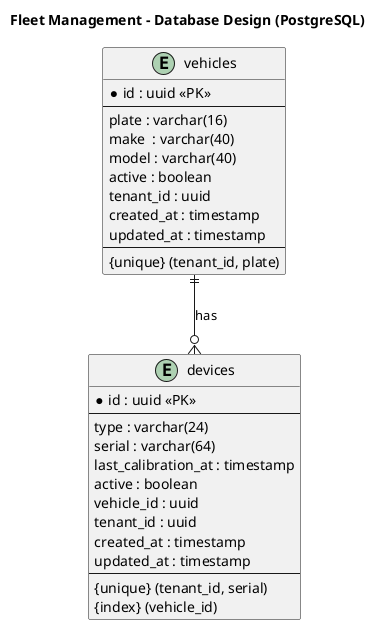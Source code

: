 @startuml
title Fleet Management - Database Design (PostgreSQL)

entity vehicles {
  * id : uuid <<PK>>
  --
  plate : varchar(16)
  make  : varchar(40)
  model : varchar(40)
  active : boolean
  tenant_id : uuid
  created_at : timestamp
  updated_at : timestamp
  --
  {unique} (tenant_id, plate)
}

entity devices {
  * id : uuid <<PK>>
  --
  type : varchar(24)
  serial : varchar(64)
  last_calibration_at : timestamp
  active : boolean
  vehicle_id : uuid
  tenant_id : uuid
  created_at : timestamp
  updated_at : timestamp
  --
  {unique} (tenant_id, serial)
  {index} (vehicle_id)
}

vehicles ||--o{ devices : has

@enduml
